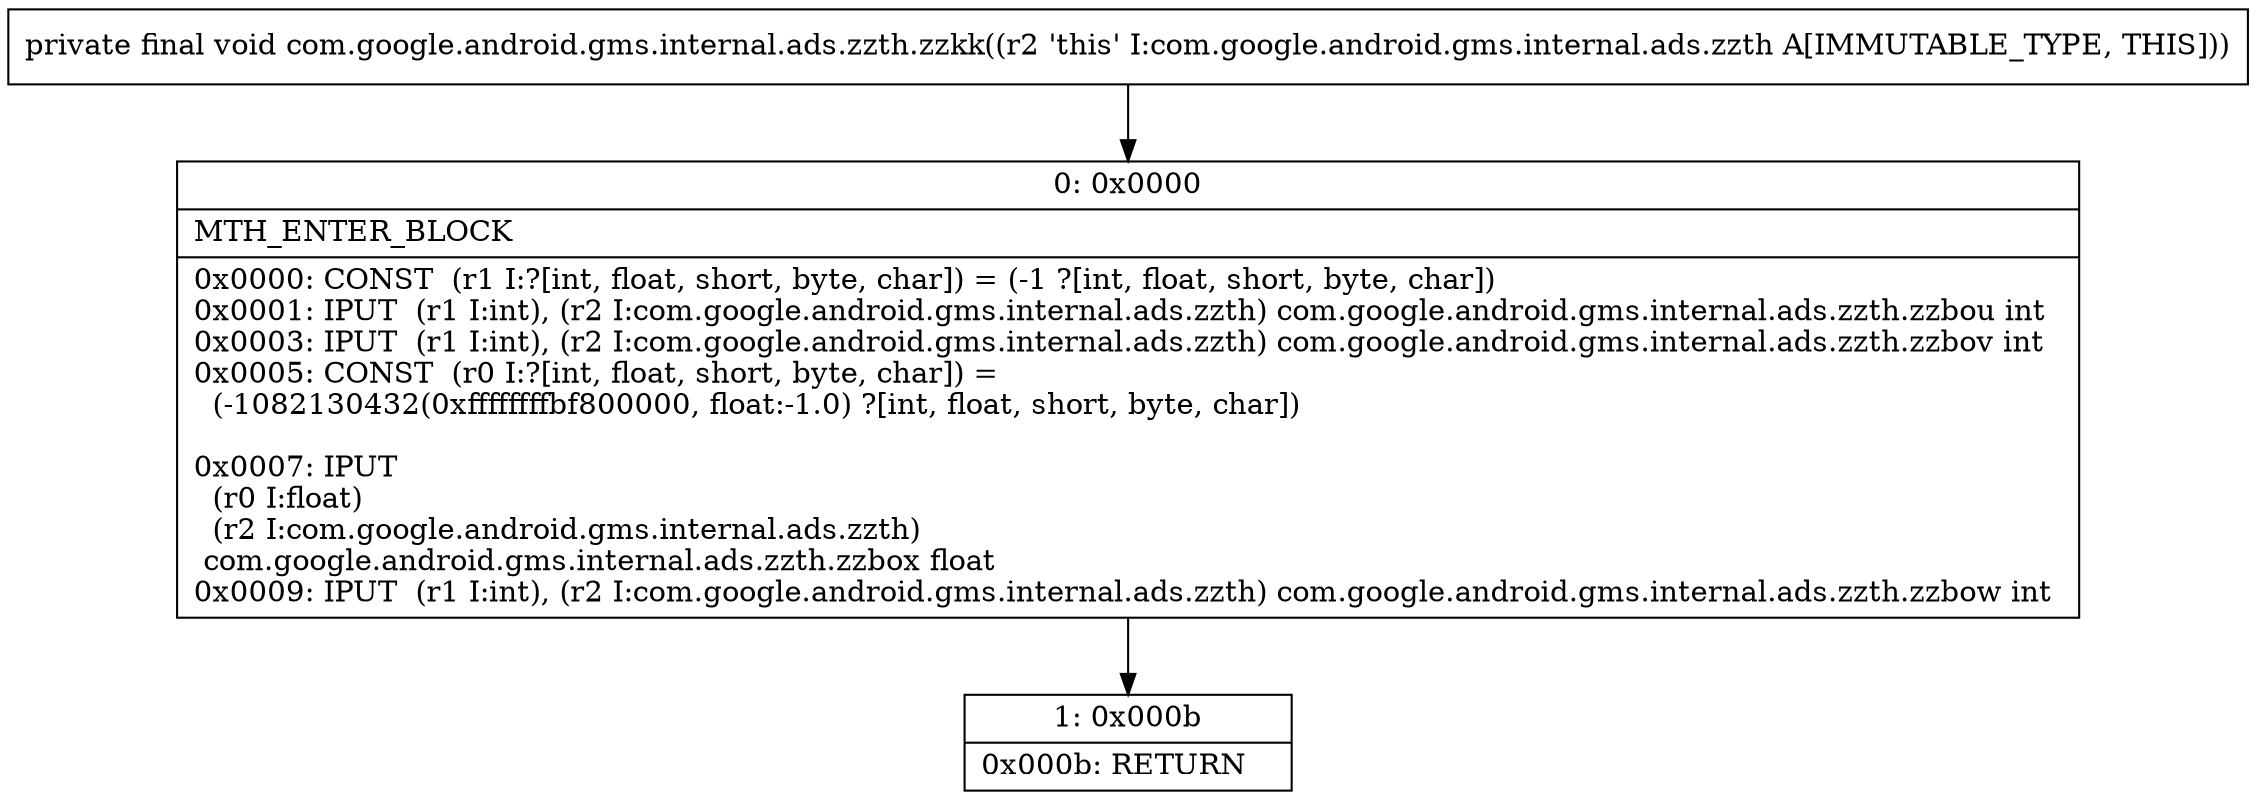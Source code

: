 digraph "CFG forcom.google.android.gms.internal.ads.zzth.zzkk()V" {
Node_0 [shape=record,label="{0\:\ 0x0000|MTH_ENTER_BLOCK\l|0x0000: CONST  (r1 I:?[int, float, short, byte, char]) = (\-1 ?[int, float, short, byte, char]) \l0x0001: IPUT  (r1 I:int), (r2 I:com.google.android.gms.internal.ads.zzth) com.google.android.gms.internal.ads.zzth.zzbou int \l0x0003: IPUT  (r1 I:int), (r2 I:com.google.android.gms.internal.ads.zzth) com.google.android.gms.internal.ads.zzth.zzbov int \l0x0005: CONST  (r0 I:?[int, float, short, byte, char]) = \l  (\-1082130432(0xffffffffbf800000, float:\-1.0) ?[int, float, short, byte, char])\l \l0x0007: IPUT  \l  (r0 I:float)\l  (r2 I:com.google.android.gms.internal.ads.zzth)\l com.google.android.gms.internal.ads.zzth.zzbox float \l0x0009: IPUT  (r1 I:int), (r2 I:com.google.android.gms.internal.ads.zzth) com.google.android.gms.internal.ads.zzth.zzbow int \l}"];
Node_1 [shape=record,label="{1\:\ 0x000b|0x000b: RETURN   \l}"];
MethodNode[shape=record,label="{private final void com.google.android.gms.internal.ads.zzth.zzkk((r2 'this' I:com.google.android.gms.internal.ads.zzth A[IMMUTABLE_TYPE, THIS])) }"];
MethodNode -> Node_0;
Node_0 -> Node_1;
}

